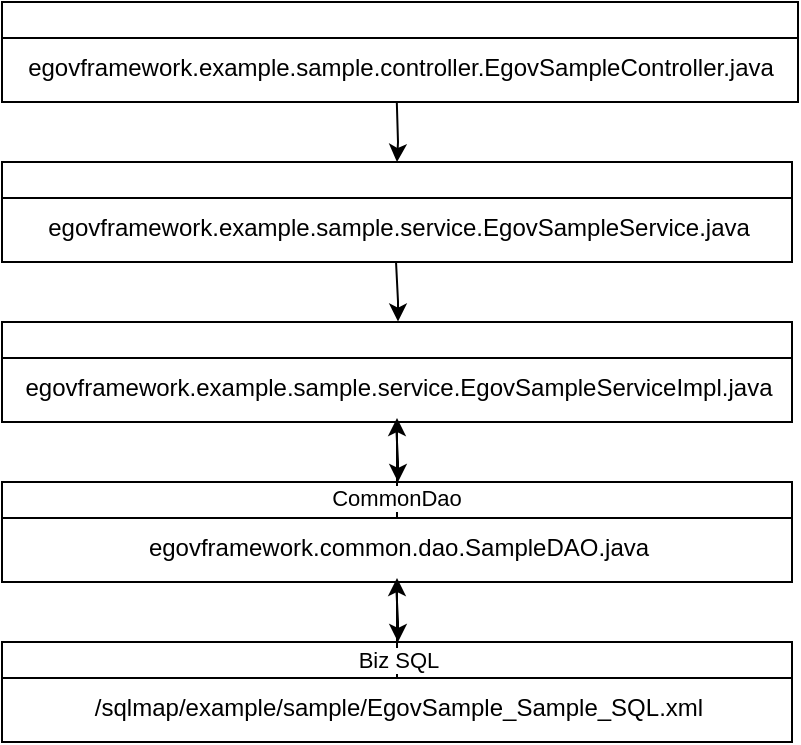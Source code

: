 <mxfile version="22.1.21" type="github">
  <diagram id="C5RBs43oDa-KdzZeNtuy" name="Page-1">
    <mxGraphModel dx="547" dy="612" grid="1" gridSize="10" guides="1" tooltips="1" connect="1" arrows="1" fold="1" page="1" pageScale="1" pageWidth="827" pageHeight="1169" math="0" shadow="0">
      <root>
        <mxCell id="WIyWlLk6GJQsqaUBKTNV-0" />
        <mxCell id="WIyWlLk6GJQsqaUBKTNV-1" parent="WIyWlLk6GJQsqaUBKTNV-0" />
        <mxCell id="4KCmmASdSSppZkS9OXg3-3" value="" style="swimlane;fontStyle=0;align=center;verticalAlign=top;childLayout=stackLayout;horizontal=1;startSize=18;horizontalStack=0;resizeParent=1;resizeLast=0;collapsible=1;marginBottom=0;rounded=0;shadow=0;strokeWidth=1;" vertex="1" parent="WIyWlLk6GJQsqaUBKTNV-1">
          <mxGeometry x="200" y="470" width="395" height="50" as="geometry">
            <mxRectangle x="30" y="320" width="170" height="26" as="alternateBounds" />
          </mxGeometry>
        </mxCell>
        <mxCell id="4KCmmASdSSppZkS9OXg3-5" value="egovframework.example.sample.service.EgovSampleServiceImpl.java" style="text;html=1;align=center;verticalAlign=middle;resizable=0;points=[];autosize=1;strokeColor=none;fillColor=none;" vertex="1" parent="4KCmmASdSSppZkS9OXg3-3">
          <mxGeometry y="18" width="395" height="30" as="geometry" />
        </mxCell>
        <mxCell id="4KCmmASdSSppZkS9OXg3-6" value="" style="swimlane;fontStyle=0;align=center;verticalAlign=top;childLayout=stackLayout;horizontal=1;startSize=18;horizontalStack=0;resizeParent=1;resizeLast=0;collapsible=1;marginBottom=0;rounded=0;shadow=0;strokeWidth=1;" vertex="1" parent="WIyWlLk6GJQsqaUBKTNV-1">
          <mxGeometry x="200" y="390" width="395" height="50" as="geometry">
            <mxRectangle x="30" y="320" width="170" height="26" as="alternateBounds" />
          </mxGeometry>
        </mxCell>
        <mxCell id="4KCmmASdSSppZkS9OXg3-7" value="egovframework.example.sample.service.EgovSampleService.java" style="text;html=1;align=center;verticalAlign=middle;resizable=0;points=[];autosize=1;strokeColor=none;fillColor=none;" vertex="1" parent="4KCmmASdSSppZkS9OXg3-6">
          <mxGeometry y="18" width="395" height="30" as="geometry" />
        </mxCell>
        <mxCell id="4KCmmASdSSppZkS9OXg3-8" value="" style="swimlane;fontStyle=0;align=center;verticalAlign=top;childLayout=stackLayout;horizontal=1;startSize=18;horizontalStack=0;resizeParent=1;resizeLast=0;collapsible=1;marginBottom=0;rounded=0;shadow=0;strokeWidth=1;" vertex="1" parent="WIyWlLk6GJQsqaUBKTNV-1">
          <mxGeometry x="200" y="310" width="398" height="50" as="geometry">
            <mxRectangle x="30" y="320" width="170" height="26" as="alternateBounds" />
          </mxGeometry>
        </mxCell>
        <mxCell id="4KCmmASdSSppZkS9OXg3-9" value="egovframework.example.sample.controller.EgovSampleController.java" style="text;html=1;align=center;verticalAlign=middle;resizable=0;points=[];autosize=1;strokeColor=none;fillColor=none;" vertex="1" parent="4KCmmASdSSppZkS9OXg3-8">
          <mxGeometry y="18" width="398" height="30" as="geometry" />
        </mxCell>
        <mxCell id="4KCmmASdSSppZkS9OXg3-10" value="" style="swimlane;fontStyle=0;align=center;verticalAlign=top;childLayout=stackLayout;horizontal=1;startSize=18;horizontalStack=0;resizeParent=1;resizeLast=0;collapsible=1;marginBottom=0;rounded=0;shadow=0;strokeWidth=1;" vertex="1" parent="WIyWlLk6GJQsqaUBKTNV-1">
          <mxGeometry x="200" y="550" width="395" height="50" as="geometry">
            <mxRectangle x="30" y="320" width="170" height="26" as="alternateBounds" />
          </mxGeometry>
        </mxCell>
        <mxCell id="4KCmmASdSSppZkS9OXg3-11" value="egovframework.common.dao.SampleDAO.java" style="text;html=1;align=center;verticalAlign=middle;resizable=0;points=[];autosize=1;strokeColor=none;fillColor=none;" vertex="1" parent="4KCmmASdSSppZkS9OXg3-10">
          <mxGeometry y="18" width="395" height="30" as="geometry" />
        </mxCell>
        <mxCell id="4KCmmASdSSppZkS9OXg3-12" value="" style="swimlane;fontStyle=0;align=center;verticalAlign=top;childLayout=stackLayout;horizontal=1;startSize=18;horizontalStack=0;resizeParent=1;resizeLast=0;collapsible=1;marginBottom=0;rounded=0;shadow=0;strokeWidth=1;" vertex="1" parent="WIyWlLk6GJQsqaUBKTNV-1">
          <mxGeometry x="200" y="630" width="395" height="50" as="geometry">
            <mxRectangle x="30" y="320" width="170" height="26" as="alternateBounds" />
          </mxGeometry>
        </mxCell>
        <mxCell id="4KCmmASdSSppZkS9OXg3-13" value="/sqlmap/example/sample/EgovSample_Sample_SQL.xml" style="text;html=1;align=center;verticalAlign=middle;resizable=0;points=[];autosize=1;strokeColor=none;fillColor=none;" vertex="1" parent="4KCmmASdSSppZkS9OXg3-12">
          <mxGeometry y="18" width="395" height="30" as="geometry" />
        </mxCell>
        <mxCell id="4KCmmASdSSppZkS9OXg3-16" value="" style="endArrow=classic;html=1;rounded=0;exitX=0.496;exitY=1.074;exitDx=0;exitDy=0;exitPerimeter=0;entryX=0.5;entryY=0;entryDx=0;entryDy=0;" edge="1" parent="WIyWlLk6GJQsqaUBKTNV-1" source="4KCmmASdSSppZkS9OXg3-9" target="4KCmmASdSSppZkS9OXg3-6">
          <mxGeometry width="50" height="50" relative="1" as="geometry">
            <mxPoint x="398" y="370" as="sourcePoint" />
            <mxPoint x="398.44" y="390" as="targetPoint" />
            <Array as="points">
              <mxPoint x="398" y="380" />
            </Array>
          </mxGeometry>
        </mxCell>
        <mxCell id="4KCmmASdSSppZkS9OXg3-17" value="" style="endArrow=classic;html=1;rounded=0;exitX=0.496;exitY=1.074;exitDx=0;exitDy=0;exitPerimeter=0;entryX=0.5;entryY=0;entryDx=0;entryDy=0;" edge="1" parent="WIyWlLk6GJQsqaUBKTNV-1">
          <mxGeometry width="50" height="50" relative="1" as="geometry">
            <mxPoint x="397" y="439.78" as="sourcePoint" />
            <mxPoint x="398" y="469.78" as="targetPoint" />
            <Array as="points">
              <mxPoint x="398" y="459.78" />
            </Array>
          </mxGeometry>
        </mxCell>
        <mxCell id="4KCmmASdSSppZkS9OXg3-18" value="" style="endArrow=classic;html=1;rounded=0;exitX=0.496;exitY=1.074;exitDx=0;exitDy=0;exitPerimeter=0;entryX=0.5;entryY=0;entryDx=0;entryDy=0;" edge="1" parent="WIyWlLk6GJQsqaUBKTNV-1">
          <mxGeometry width="50" height="50" relative="1" as="geometry">
            <mxPoint x="397" y="520" as="sourcePoint" />
            <mxPoint x="398" y="550" as="targetPoint" />
            <Array as="points">
              <mxPoint x="398" y="540" />
            </Array>
          </mxGeometry>
        </mxCell>
        <mxCell id="4KCmmASdSSppZkS9OXg3-19" value="" style="endArrow=classic;html=1;rounded=0;exitX=0.496;exitY=1.074;exitDx=0;exitDy=0;exitPerimeter=0;entryX=0.5;entryY=0;entryDx=0;entryDy=0;" edge="1" parent="WIyWlLk6GJQsqaUBKTNV-1">
          <mxGeometry width="50" height="50" relative="1" as="geometry">
            <mxPoint x="397" y="600" as="sourcePoint" />
            <mxPoint x="398" y="630" as="targetPoint" />
            <Array as="points">
              <mxPoint x="398" y="620" />
            </Array>
          </mxGeometry>
        </mxCell>
        <mxCell id="4KCmmASdSSppZkS9OXg3-24" value="" style="edgeStyle=orthogonalEdgeStyle;rounded=0;orthogonalLoop=1;jettySize=auto;html=1;" edge="1" parent="WIyWlLk6GJQsqaUBKTNV-1" source="4KCmmASdSSppZkS9OXg3-11" target="4KCmmASdSSppZkS9OXg3-5">
          <mxGeometry relative="1" as="geometry" />
        </mxCell>
        <mxCell id="4KCmmASdSSppZkS9OXg3-25" value="CommonDao" style="edgeLabel;html=1;align=center;verticalAlign=middle;resizable=0;points=[];" vertex="1" connectable="0" parent="4KCmmASdSSppZkS9OXg3-24">
          <mxGeometry x="-0.596" y="1" relative="1" as="geometry">
            <mxPoint as="offset" />
          </mxGeometry>
        </mxCell>
        <mxCell id="4KCmmASdSSppZkS9OXg3-26" value="" style="edgeStyle=orthogonalEdgeStyle;rounded=0;orthogonalLoop=1;jettySize=auto;html=1;" edge="1" parent="WIyWlLk6GJQsqaUBKTNV-1" source="4KCmmASdSSppZkS9OXg3-13" target="4KCmmASdSSppZkS9OXg3-11">
          <mxGeometry relative="1" as="geometry" />
        </mxCell>
        <mxCell id="4KCmmASdSSppZkS9OXg3-27" value="Biz SQL" style="edgeLabel;html=1;align=center;verticalAlign=middle;resizable=0;points=[];" vertex="1" connectable="0" parent="4KCmmASdSSppZkS9OXg3-26">
          <mxGeometry x="-0.629" relative="1" as="geometry">
            <mxPoint as="offset" />
          </mxGeometry>
        </mxCell>
      </root>
    </mxGraphModel>
  </diagram>
</mxfile>
